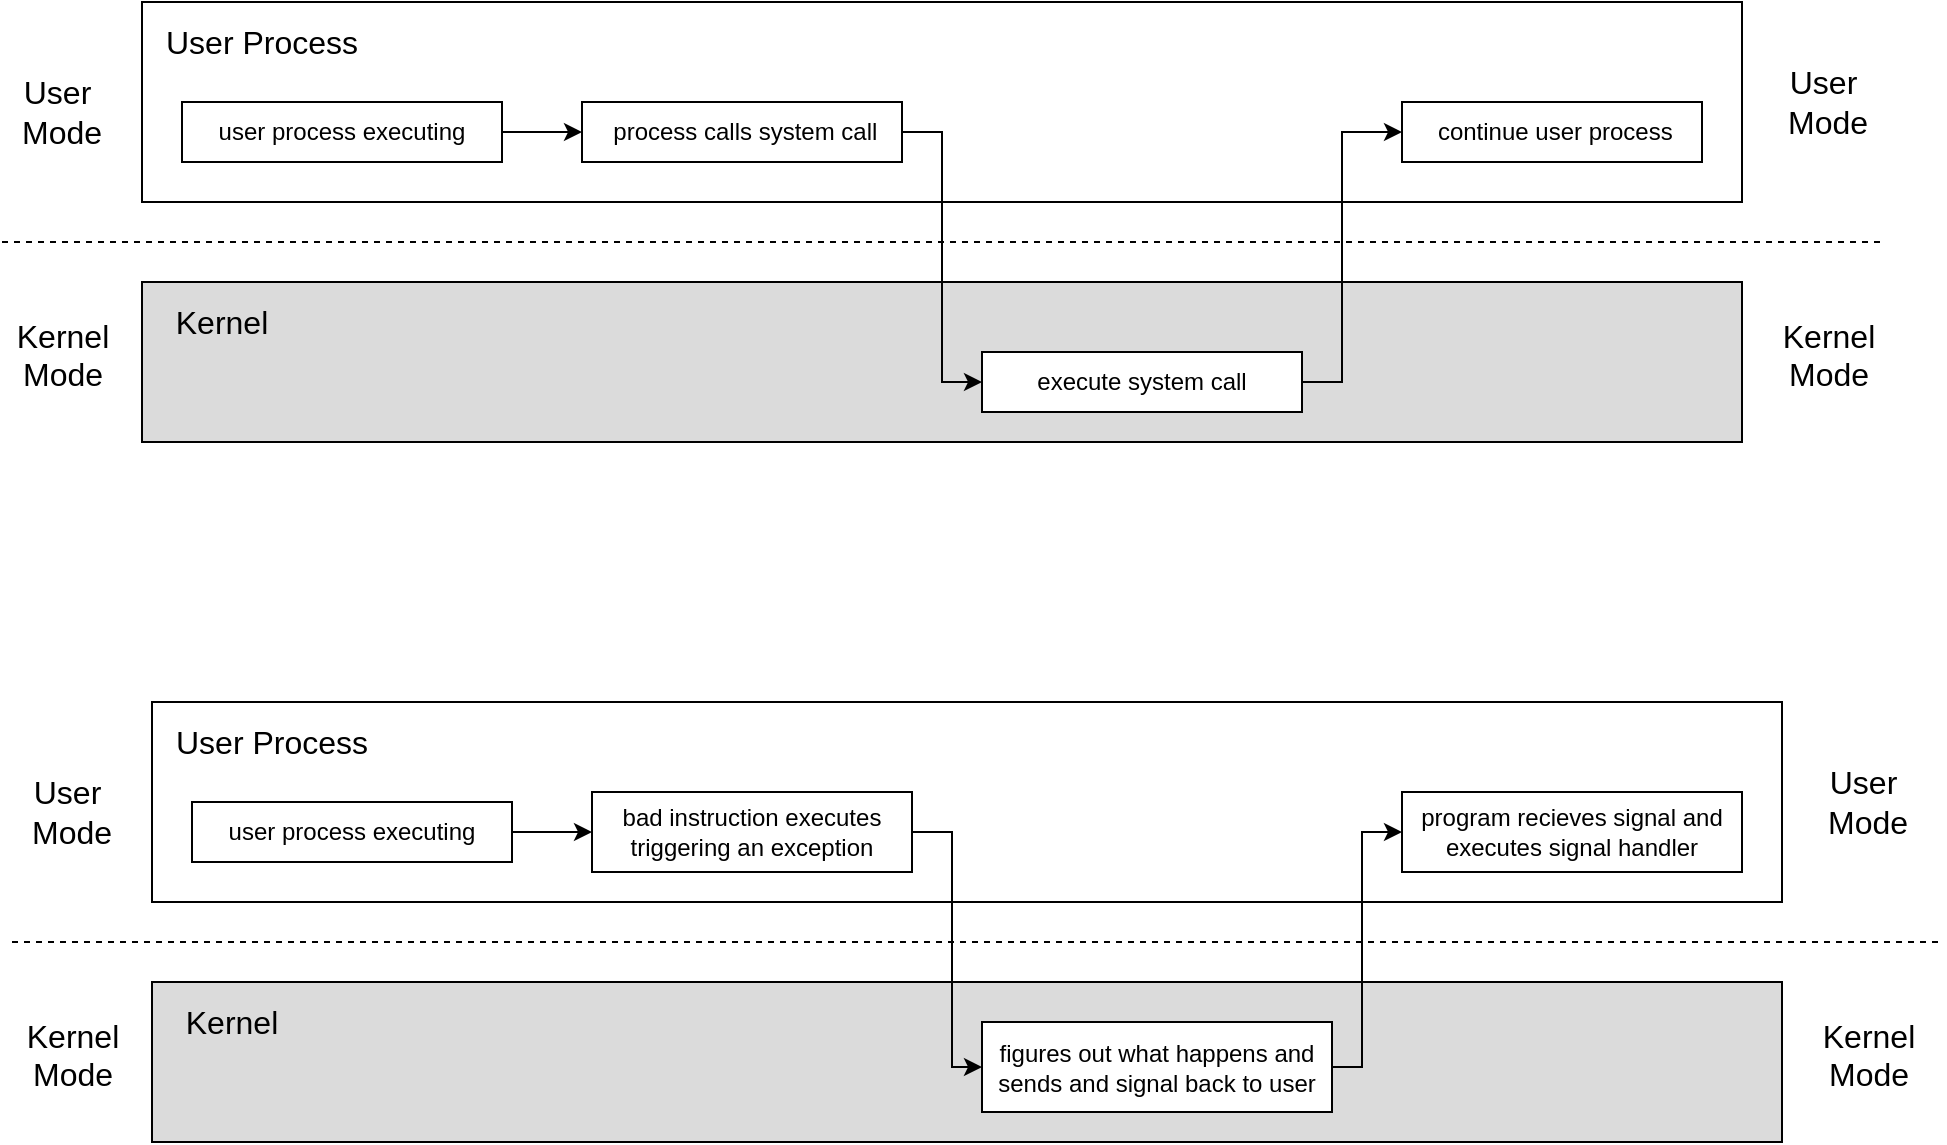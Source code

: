 <mxfile version="11.2.5" type="device" pages="1"><diagram id="B6RisRUavSngtLG9ec4z" name="Page-1"><mxGraphModel dx="1706" dy="694" grid="1" gridSize="10" guides="1" tooltips="1" connect="1" arrows="1" fold="1" page="1" pageScale="1" pageWidth="850" pageHeight="1100" math="0" shadow="0"><root><mxCell id="0"/><mxCell id="1" parent="0"/><mxCell id="8bE6if5lasGwE3_VlzdG-15" value="" style="rounded=0;whiteSpace=wrap;html=1;fontSize=16;align=center;" vertex="1" parent="1"><mxGeometry x="40" y="100" width="800" height="100" as="geometry"/></mxCell><mxCell id="8bE6if5lasGwE3_VlzdG-14" value="" style="rounded=0;whiteSpace=wrap;html=1;fontSize=16;align=center;fillColor=#DBDBDB;" vertex="1" parent="1"><mxGeometry x="40" y="240" width="800" height="80" as="geometry"/></mxCell><mxCell id="8bE6if5lasGwE3_VlzdG-10" style="edgeStyle=orthogonalEdgeStyle;rounded=0;orthogonalLoop=1;jettySize=auto;html=1;exitX=1;exitY=0.5;exitDx=0;exitDy=0;entryX=0;entryY=0.5;entryDx=0;entryDy=0;" edge="1" parent="1" source="8bE6if5lasGwE3_VlzdG-1" target="8bE6if5lasGwE3_VlzdG-4"><mxGeometry relative="1" as="geometry"/></mxCell><mxCell id="8bE6if5lasGwE3_VlzdG-1" value="user process executing" style="rounded=0;whiteSpace=wrap;html=1;" vertex="1" parent="1"><mxGeometry x="60" y="150" width="160" height="30" as="geometry"/></mxCell><mxCell id="8bE6if5lasGwE3_VlzdG-2" value="" style="endArrow=none;dashed=1;html=1;" edge="1" parent="1"><mxGeometry width="50" height="50" relative="1" as="geometry"><mxPoint x="-30" y="220" as="sourcePoint"/><mxPoint x="910" y="220" as="targetPoint"/></mxGeometry></mxCell><mxCell id="8bE6if5lasGwE3_VlzdG-18" style="edgeStyle=orthogonalEdgeStyle;rounded=0;orthogonalLoop=1;jettySize=auto;html=1;exitX=1;exitY=0.5;exitDx=0;exitDy=0;entryX=0;entryY=0.5;entryDx=0;entryDy=0;fontSize=16;" edge="1" parent="1" source="8bE6if5lasGwE3_VlzdG-3" target="8bE6if5lasGwE3_VlzdG-6"><mxGeometry relative="1" as="geometry"><Array as="points"><mxPoint x="640" y="290"/><mxPoint x="640" y="165"/></Array></mxGeometry></mxCell><mxCell id="8bE6if5lasGwE3_VlzdG-3" value="execute system call" style="rounded=0;whiteSpace=wrap;html=1;" vertex="1" parent="1"><mxGeometry x="460" y="275" width="160" height="30" as="geometry"/></mxCell><mxCell id="8bE6if5lasGwE3_VlzdG-19" style="edgeStyle=orthogonalEdgeStyle;rounded=0;orthogonalLoop=1;jettySize=auto;html=1;exitX=1;exitY=0.5;exitDx=0;exitDy=0;entryX=0;entryY=0.5;entryDx=0;entryDy=0;fontSize=16;" edge="1" parent="1" source="8bE6if5lasGwE3_VlzdG-4" target="8bE6if5lasGwE3_VlzdG-3"><mxGeometry relative="1" as="geometry"><Array as="points"><mxPoint x="440" y="165"/><mxPoint x="440" y="290"/></Array></mxGeometry></mxCell><mxCell id="8bE6if5lasGwE3_VlzdG-4" value="&amp;nbsp;process calls system call" style="rounded=0;whiteSpace=wrap;html=1;" vertex="1" parent="1"><mxGeometry x="260" y="150" width="160" height="30" as="geometry"/></mxCell><mxCell id="8bE6if5lasGwE3_VlzdG-6" value="&amp;nbsp;continue user process" style="rounded=0;whiteSpace=wrap;html=1;" vertex="1" parent="1"><mxGeometry x="670" y="150" width="150" height="30" as="geometry"/></mxCell><mxCell id="8bE6if5lasGwE3_VlzdG-11" value="User&amp;nbsp;&lt;br style=&quot;font-size: 16px;&quot;&gt;Mode" style="text;html=1;strokeColor=none;fillColor=none;align=center;verticalAlign=middle;whiteSpace=wrap;rounded=0;fontSize=16;" vertex="1" parent="1"><mxGeometry x="863" y="140" width="40" height="20" as="geometry"/></mxCell><mxCell id="8bE6if5lasGwE3_VlzdG-12" value="Kernel&lt;br style=&quot;font-size: 16px;&quot;&gt;Mode" style="text;html=1;resizable=0;points=[];autosize=1;align=center;verticalAlign=top;spacingTop=-4;fontSize=16;" vertex="1" parent="1"><mxGeometry x="858" y="255" width="50" height="30" as="geometry"/></mxCell><mxCell id="8bE6if5lasGwE3_VlzdG-16" value="User Process" style="text;html=1;strokeColor=none;fillColor=none;align=center;verticalAlign=middle;whiteSpace=wrap;rounded=0;fontSize=16;" vertex="1" parent="1"><mxGeometry x="50" y="110" width="100" height="20" as="geometry"/></mxCell><mxCell id="8bE6if5lasGwE3_VlzdG-17" value="Kernel" style="text;html=1;strokeColor=none;fillColor=none;align=center;verticalAlign=middle;whiteSpace=wrap;rounded=0;fontSize=16;" vertex="1" parent="1"><mxGeometry x="50" y="250" width="60" height="20" as="geometry"/></mxCell><mxCell id="8bE6if5lasGwE3_VlzdG-22" value="User&amp;nbsp;&lt;br style=&quot;font-size: 16px;&quot;&gt;Mode" style="text;html=1;strokeColor=none;fillColor=none;align=center;verticalAlign=middle;whiteSpace=wrap;rounded=0;fontSize=16;" vertex="1" parent="1"><mxGeometry x="-20" y="145" width="40" height="20" as="geometry"/></mxCell><mxCell id="8bE6if5lasGwE3_VlzdG-23" value="Kernel&lt;br style=&quot;font-size: 16px;&quot;&gt;Mode" style="text;html=1;resizable=0;points=[];autosize=1;align=center;verticalAlign=top;spacingTop=-4;fontSize=16;" vertex="1" parent="1"><mxGeometry x="-25" y="255" width="50" height="30" as="geometry"/></mxCell><mxCell id="8bE6if5lasGwE3_VlzdG-26" value="" style="rounded=0;whiteSpace=wrap;html=1;fontSize=16;align=center;" vertex="1" parent="1"><mxGeometry x="45" y="450" width="815" height="100" as="geometry"/></mxCell><mxCell id="8bE6if5lasGwE3_VlzdG-27" value="" style="rounded=0;whiteSpace=wrap;html=1;fontSize=16;align=center;fillColor=#DBDBDB;" vertex="1" parent="1"><mxGeometry x="45" y="590" width="815" height="80" as="geometry"/></mxCell><mxCell id="8bE6if5lasGwE3_VlzdG-28" style="edgeStyle=orthogonalEdgeStyle;rounded=0;orthogonalLoop=1;jettySize=auto;html=1;exitX=1;exitY=0.5;exitDx=0;exitDy=0;entryX=0;entryY=0.5;entryDx=0;entryDy=0;" edge="1" source="8bE6if5lasGwE3_VlzdG-29" target="8bE6if5lasGwE3_VlzdG-34" parent="1"><mxGeometry relative="1" as="geometry"/></mxCell><mxCell id="8bE6if5lasGwE3_VlzdG-29" value="user process executing" style="rounded=0;whiteSpace=wrap;html=1;" vertex="1" parent="1"><mxGeometry x="65" y="500" width="160" height="30" as="geometry"/></mxCell><mxCell id="8bE6if5lasGwE3_VlzdG-30" value="" style="endArrow=none;dashed=1;html=1;" edge="1" parent="1"><mxGeometry width="50" height="50" relative="1" as="geometry"><mxPoint x="-25" y="570" as="sourcePoint"/><mxPoint x="940" y="570" as="targetPoint"/></mxGeometry></mxCell><mxCell id="8bE6if5lasGwE3_VlzdG-31" style="edgeStyle=orthogonalEdgeStyle;rounded=0;orthogonalLoop=1;jettySize=auto;html=1;exitX=1;exitY=0.5;exitDx=0;exitDy=0;entryX=0;entryY=0.5;entryDx=0;entryDy=0;fontSize=16;" edge="1" source="8bE6if5lasGwE3_VlzdG-32" target="8bE6if5lasGwE3_VlzdG-35" parent="1"><mxGeometry relative="1" as="geometry"><Array as="points"><mxPoint x="650" y="633"/><mxPoint x="650" y="515"/></Array></mxGeometry></mxCell><mxCell id="8bE6if5lasGwE3_VlzdG-32" value="figures out what happens and sends and signal back to user" style="rounded=0;whiteSpace=wrap;html=1;" vertex="1" parent="1"><mxGeometry x="460" y="610" width="175" height="45" as="geometry"/></mxCell><mxCell id="8bE6if5lasGwE3_VlzdG-33" style="edgeStyle=orthogonalEdgeStyle;rounded=0;orthogonalLoop=1;jettySize=auto;html=1;exitX=1;exitY=0.5;exitDx=0;exitDy=0;entryX=0;entryY=0.5;entryDx=0;entryDy=0;fontSize=16;" edge="1" source="8bE6if5lasGwE3_VlzdG-34" target="8bE6if5lasGwE3_VlzdG-32" parent="1"><mxGeometry relative="1" as="geometry"><Array as="points"><mxPoint x="445" y="515"/><mxPoint x="445" y="633"/></Array></mxGeometry></mxCell><mxCell id="8bE6if5lasGwE3_VlzdG-34" value="bad instruction executes&lt;br&gt;triggering an exception" style="rounded=0;whiteSpace=wrap;html=1;" vertex="1" parent="1"><mxGeometry x="265" y="495" width="160" height="40" as="geometry"/></mxCell><mxCell id="8bE6if5lasGwE3_VlzdG-35" value="program recieves signal and executes signal handler" style="rounded=0;whiteSpace=wrap;html=1;" vertex="1" parent="1"><mxGeometry x="670" y="495" width="170" height="40" as="geometry"/></mxCell><mxCell id="8bE6if5lasGwE3_VlzdG-36" value="User&amp;nbsp;&lt;br style=&quot;font-size: 16px;&quot;&gt;Mode" style="text;html=1;strokeColor=none;fillColor=none;align=center;verticalAlign=middle;whiteSpace=wrap;rounded=0;fontSize=16;" vertex="1" parent="1"><mxGeometry x="883" y="490" width="40" height="20" as="geometry"/></mxCell><mxCell id="8bE6if5lasGwE3_VlzdG-37" value="Kernel&lt;br style=&quot;font-size: 16px;&quot;&gt;Mode" style="text;html=1;resizable=0;points=[];autosize=1;align=center;verticalAlign=top;spacingTop=-4;fontSize=16;" vertex="1" parent="1"><mxGeometry x="878" y="605" width="50" height="30" as="geometry"/></mxCell><mxCell id="8bE6if5lasGwE3_VlzdG-38" value="User Process" style="text;html=1;strokeColor=none;fillColor=none;align=center;verticalAlign=middle;whiteSpace=wrap;rounded=0;fontSize=16;" vertex="1" parent="1"><mxGeometry x="55" y="460" width="100" height="20" as="geometry"/></mxCell><mxCell id="8bE6if5lasGwE3_VlzdG-39" value="Kernel" style="text;html=1;strokeColor=none;fillColor=none;align=center;verticalAlign=middle;whiteSpace=wrap;rounded=0;fontSize=16;" vertex="1" parent="1"><mxGeometry x="55" y="600" width="60" height="20" as="geometry"/></mxCell><mxCell id="8bE6if5lasGwE3_VlzdG-40" value="User&amp;nbsp;&lt;br style=&quot;font-size: 16px;&quot;&gt;Mode" style="text;html=1;strokeColor=none;fillColor=none;align=center;verticalAlign=middle;whiteSpace=wrap;rounded=0;fontSize=16;" vertex="1" parent="1"><mxGeometry x="-15" y="495" width="40" height="20" as="geometry"/></mxCell><mxCell id="8bE6if5lasGwE3_VlzdG-41" value="Kernel&lt;br style=&quot;font-size: 16px;&quot;&gt;Mode" style="text;html=1;resizable=0;points=[];autosize=1;align=center;verticalAlign=top;spacingTop=-4;fontSize=16;" vertex="1" parent="1"><mxGeometry x="-20" y="605" width="50" height="30" as="geometry"/></mxCell></root></mxGraphModel></diagram></mxfile>